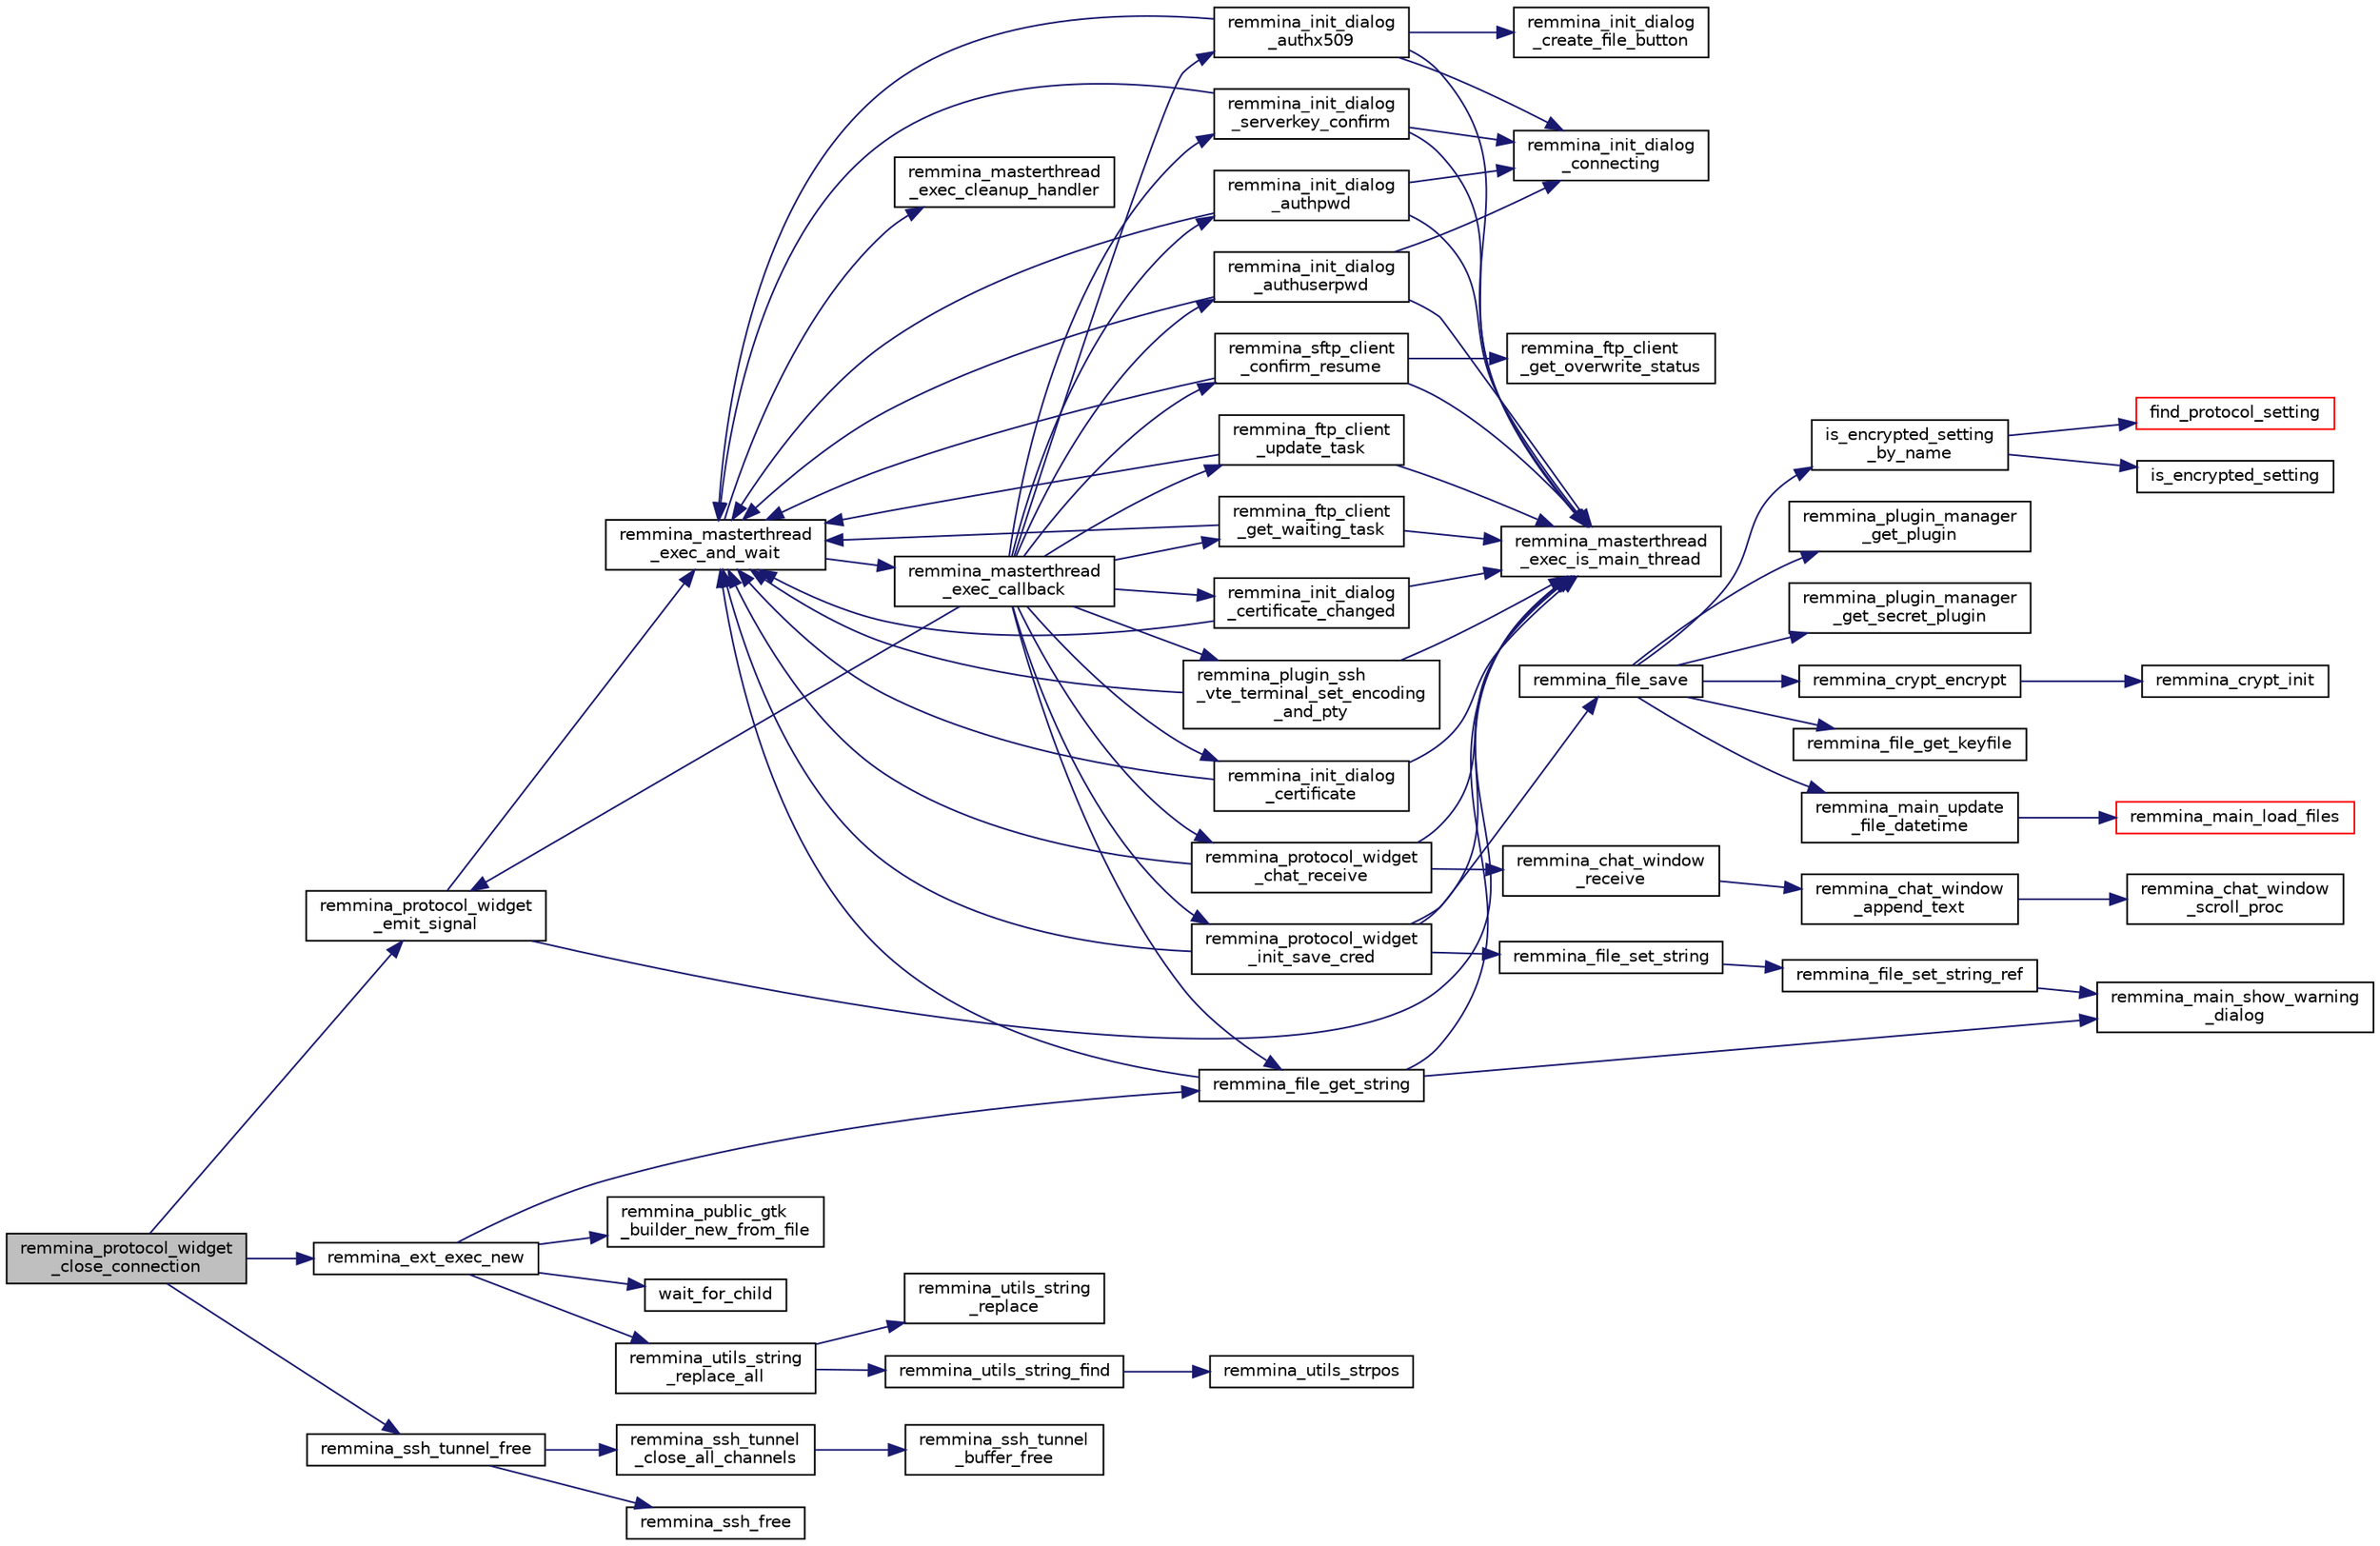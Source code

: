 digraph "remmina_protocol_widget_close_connection"
{
  edge [fontname="Helvetica",fontsize="10",labelfontname="Helvetica",labelfontsize="10"];
  node [fontname="Helvetica",fontsize="10",shape=record];
  rankdir="LR";
  Node1007 [label="remmina_protocol_widget\l_close_connection",height=0.2,width=0.4,color="black", fillcolor="grey75", style="filled", fontcolor="black"];
  Node1007 -> Node1008 [color="midnightblue",fontsize="10",style="solid",fontname="Helvetica"];
  Node1008 [label="remmina_protocol_widget\l_emit_signal",height=0.2,width=0.4,color="black", fillcolor="white", style="filled",URL="$remmina__protocol__widget_8c.html#ac3e5a7f14aef4adb2e57d35e9c180b3b"];
  Node1008 -> Node1009 [color="midnightblue",fontsize="10",style="solid",fontname="Helvetica"];
  Node1009 [label="remmina_masterthread\l_exec_is_main_thread",height=0.2,width=0.4,color="black", fillcolor="white", style="filled",URL="$remmina__masterthread__exec_8c.html#a3a52e863a3a3da6da6bb5d36c13b7ff4"];
  Node1008 -> Node1010 [color="midnightblue",fontsize="10",style="solid",fontname="Helvetica"];
  Node1010 [label="remmina_masterthread\l_exec_and_wait",height=0.2,width=0.4,color="black", fillcolor="white", style="filled",URL="$remmina__masterthread__exec_8c.html#a14628c2470cac50e87916a70ea05c97d"];
  Node1010 -> Node1011 [color="midnightblue",fontsize="10",style="solid",fontname="Helvetica"];
  Node1011 [label="remmina_masterthread\l_exec_cleanup_handler",height=0.2,width=0.4,color="black", fillcolor="white", style="filled",URL="$remmina__masterthread__exec_8c.html#a94985f15fd0d27c037824ee90b0ecd3c"];
  Node1010 -> Node1012 [color="midnightblue",fontsize="10",style="solid",fontname="Helvetica"];
  Node1012 [label="remmina_masterthread\l_exec_callback",height=0.2,width=0.4,color="black", fillcolor="white", style="filled",URL="$remmina__masterthread__exec_8c.html#ae5c4d736f1856249c255430e010a179f"];
  Node1012 -> Node1013 [color="midnightblue",fontsize="10",style="solid",fontname="Helvetica"];
  Node1013 [label="remmina_protocol_widget\l_init_save_cred",height=0.2,width=0.4,color="black", fillcolor="white", style="filled",URL="$remmina__protocol__widget_8c.html#a7ac09ee83afa8a1a60cadf56b0ec83a6"];
  Node1013 -> Node1009 [color="midnightblue",fontsize="10",style="solid",fontname="Helvetica"];
  Node1013 -> Node1010 [color="midnightblue",fontsize="10",style="solid",fontname="Helvetica"];
  Node1013 -> Node1014 [color="midnightblue",fontsize="10",style="solid",fontname="Helvetica"];
  Node1014 [label="remmina_file_set_string",height=0.2,width=0.4,color="black", fillcolor="white", style="filled",URL="$remmina__file_8c.html#a85ca1ca2d0bf9ef29e490c6f4527a954"];
  Node1014 -> Node1015 [color="midnightblue",fontsize="10",style="solid",fontname="Helvetica"];
  Node1015 [label="remmina_file_set_string_ref",height=0.2,width=0.4,color="black", fillcolor="white", style="filled",URL="$remmina__file_8c.html#a74951c1067a1a5e1341f5e1c1206dec6"];
  Node1015 -> Node1016 [color="midnightblue",fontsize="10",style="solid",fontname="Helvetica"];
  Node1016 [label="remmina_main_show_warning\l_dialog",height=0.2,width=0.4,color="black", fillcolor="white", style="filled",URL="$remmina__main_8c.html#ad99b9c0bf2fa8c166a8b4a09e06ffdf7"];
  Node1013 -> Node1017 [color="midnightblue",fontsize="10",style="solid",fontname="Helvetica"];
  Node1017 [label="remmina_file_save",height=0.2,width=0.4,color="black", fillcolor="white", style="filled",URL="$remmina__file_8c.html#a8c893a5deec9bc446bd89cc9973416c7"];
  Node1017 -> Node1018 [color="midnightblue",fontsize="10",style="solid",fontname="Helvetica"];
  Node1018 [label="remmina_file_get_keyfile",height=0.2,width=0.4,color="black", fillcolor="white", style="filled",URL="$remmina__file_8c.html#a89ec355adbf6e03ad16d7faf810af46f"];
  Node1017 -> Node1019 [color="midnightblue",fontsize="10",style="solid",fontname="Helvetica"];
  Node1019 [label="remmina_plugin_manager\l_get_plugin",height=0.2,width=0.4,color="black", fillcolor="white", style="filled",URL="$remmina__plugin__manager_8c.html#a3872c8656a8a3d5147bcc603471c1932"];
  Node1017 -> Node1020 [color="midnightblue",fontsize="10",style="solid",fontname="Helvetica"];
  Node1020 [label="remmina_plugin_manager\l_get_secret_plugin",height=0.2,width=0.4,color="black", fillcolor="white", style="filled",URL="$remmina__plugin__manager_8c.html#ad380a98f6624aa8c830015c8b428b7b4"];
  Node1017 -> Node1021 [color="midnightblue",fontsize="10",style="solid",fontname="Helvetica"];
  Node1021 [label="is_encrypted_setting\l_by_name",height=0.2,width=0.4,color="black", fillcolor="white", style="filled",URL="$remmina__file_8c.html#a72580559fa04082418a993fec4c77281"];
  Node1021 -> Node1022 [color="midnightblue",fontsize="10",style="solid",fontname="Helvetica"];
  Node1022 [label="find_protocol_setting",height=0.2,width=0.4,color="red", fillcolor="white", style="filled",URL="$remmina__file_8c.html#acc88ee6f5ba73bf9c3b05ab9368c952f"];
  Node1021 -> Node1024 [color="midnightblue",fontsize="10",style="solid",fontname="Helvetica"];
  Node1024 [label="is_encrypted_setting",height=0.2,width=0.4,color="black", fillcolor="white", style="filled",URL="$remmina__file_8c.html#a29920ae737817d3f6c673bacbbf11ca1"];
  Node1017 -> Node1025 [color="midnightblue",fontsize="10",style="solid",fontname="Helvetica"];
  Node1025 [label="remmina_crypt_encrypt",height=0.2,width=0.4,color="black", fillcolor="white", style="filled",URL="$remmina__crypt_8c.html#aa02cf0fed3eb68d6a89815c3ba3bf7b1"];
  Node1025 -> Node1026 [color="midnightblue",fontsize="10",style="solid",fontname="Helvetica"];
  Node1026 [label="remmina_crypt_init",height=0.2,width=0.4,color="black", fillcolor="white", style="filled",URL="$remmina__crypt_8c.html#ae097c169aefdd5d83a57fc1bde511171"];
  Node1017 -> Node1027 [color="midnightblue",fontsize="10",style="solid",fontname="Helvetica"];
  Node1027 [label="remmina_main_update\l_file_datetime",height=0.2,width=0.4,color="black", fillcolor="white", style="filled",URL="$remmina__main_8c.html#a5ae0372dafe41f96a09097c07d1b270a"];
  Node1027 -> Node1028 [color="midnightblue",fontsize="10",style="solid",fontname="Helvetica"];
  Node1028 [label="remmina_main_load_files",height=0.2,width=0.4,color="red", fillcolor="white", style="filled",URL="$remmina__main_8c.html#a3617295e74fa84edbd41dedc601402a7"];
  Node1012 -> Node1061 [color="midnightblue",fontsize="10",style="solid",fontname="Helvetica"];
  Node1061 [label="remmina_protocol_widget\l_chat_receive",height=0.2,width=0.4,color="black", fillcolor="white", style="filled",URL="$remmina__protocol__widget_8c.html#ae2522242b3f39ee84ee8cf75170de0c0"];
  Node1061 -> Node1009 [color="midnightblue",fontsize="10",style="solid",fontname="Helvetica"];
  Node1061 -> Node1010 [color="midnightblue",fontsize="10",style="solid",fontname="Helvetica"];
  Node1061 -> Node1062 [color="midnightblue",fontsize="10",style="solid",fontname="Helvetica"];
  Node1062 [label="remmina_chat_window\l_receive",height=0.2,width=0.4,color="black", fillcolor="white", style="filled",URL="$remmina__chat__window_8c.html#a45724aed5474dd741563ffbf89237022"];
  Node1062 -> Node1063 [color="midnightblue",fontsize="10",style="solid",fontname="Helvetica"];
  Node1063 [label="remmina_chat_window\l_append_text",height=0.2,width=0.4,color="black", fillcolor="white", style="filled",URL="$remmina__chat__window_8c.html#adfffc86df4856aabe2593de07742985f"];
  Node1063 -> Node1064 [color="midnightblue",fontsize="10",style="solid",fontname="Helvetica"];
  Node1064 [label="remmina_chat_window\l_scroll_proc",height=0.2,width=0.4,color="black", fillcolor="white", style="filled",URL="$remmina__chat__window_8c.html#a2a4bc3ded8ebf89c8f60d9b565fe2d70"];
  Node1012 -> Node1041 [color="midnightblue",fontsize="10",style="solid",fontname="Helvetica"];
  Node1041 [label="remmina_file_get_string",height=0.2,width=0.4,color="black", fillcolor="white", style="filled",URL="$remmina__file_8c.html#a8eb1b213d9d08c6ad13683ce05f4355e"];
  Node1041 -> Node1009 [color="midnightblue",fontsize="10",style="solid",fontname="Helvetica"];
  Node1041 -> Node1010 [color="midnightblue",fontsize="10",style="solid",fontname="Helvetica"];
  Node1041 -> Node1016 [color="midnightblue",fontsize="10",style="solid",fontname="Helvetica"];
  Node1012 -> Node1065 [color="midnightblue",fontsize="10",style="solid",fontname="Helvetica"];
  Node1065 [label="remmina_init_dialog\l_serverkey_confirm",height=0.2,width=0.4,color="black", fillcolor="white", style="filled",URL="$remmina__init__dialog_8c.html#a11fba22fe5f7f85985e01b499a52e534"];
  Node1065 -> Node1009 [color="midnightblue",fontsize="10",style="solid",fontname="Helvetica"];
  Node1065 -> Node1010 [color="midnightblue",fontsize="10",style="solid",fontname="Helvetica"];
  Node1065 -> Node1066 [color="midnightblue",fontsize="10",style="solid",fontname="Helvetica"];
  Node1066 [label="remmina_init_dialog\l_connecting",height=0.2,width=0.4,color="black", fillcolor="white", style="filled",URL="$remmina__init__dialog_8c.html#a7602c5b714e02a10506977dd983e7446"];
  Node1012 -> Node1067 [color="midnightblue",fontsize="10",style="solid",fontname="Helvetica"];
  Node1067 [label="remmina_init_dialog\l_authpwd",height=0.2,width=0.4,color="black", fillcolor="white", style="filled",URL="$remmina__init__dialog_8c.html#a755fc90b41b65cd6106915ab501433fa"];
  Node1067 -> Node1009 [color="midnightblue",fontsize="10",style="solid",fontname="Helvetica"];
  Node1067 -> Node1010 [color="midnightblue",fontsize="10",style="solid",fontname="Helvetica"];
  Node1067 -> Node1066 [color="midnightblue",fontsize="10",style="solid",fontname="Helvetica"];
  Node1012 -> Node1068 [color="midnightblue",fontsize="10",style="solid",fontname="Helvetica"];
  Node1068 [label="remmina_init_dialog\l_authuserpwd",height=0.2,width=0.4,color="black", fillcolor="white", style="filled",URL="$remmina__init__dialog_8c.html#ad941f2348cd1752fc9d58c263690726c"];
  Node1068 -> Node1009 [color="midnightblue",fontsize="10",style="solid",fontname="Helvetica"];
  Node1068 -> Node1010 [color="midnightblue",fontsize="10",style="solid",fontname="Helvetica"];
  Node1068 -> Node1066 [color="midnightblue",fontsize="10",style="solid",fontname="Helvetica"];
  Node1012 -> Node1069 [color="midnightblue",fontsize="10",style="solid",fontname="Helvetica"];
  Node1069 [label="remmina_init_dialog\l_certificate",height=0.2,width=0.4,color="black", fillcolor="white", style="filled",URL="$remmina__init__dialog_8c.html#abd47233840e1eefc1d511bc4e153b98b"];
  Node1069 -> Node1009 [color="midnightblue",fontsize="10",style="solid",fontname="Helvetica"];
  Node1069 -> Node1010 [color="midnightblue",fontsize="10",style="solid",fontname="Helvetica"];
  Node1012 -> Node1070 [color="midnightblue",fontsize="10",style="solid",fontname="Helvetica"];
  Node1070 [label="remmina_init_dialog\l_certificate_changed",height=0.2,width=0.4,color="black", fillcolor="white", style="filled",URL="$remmina__init__dialog_8c.html#a07e0824fe19e8169d076878aca502fc8"];
  Node1070 -> Node1009 [color="midnightblue",fontsize="10",style="solid",fontname="Helvetica"];
  Node1070 -> Node1010 [color="midnightblue",fontsize="10",style="solid",fontname="Helvetica"];
  Node1012 -> Node1071 [color="midnightblue",fontsize="10",style="solid",fontname="Helvetica"];
  Node1071 [label="remmina_init_dialog\l_authx509",height=0.2,width=0.4,color="black", fillcolor="white", style="filled",URL="$remmina__init__dialog_8c.html#a022dc4f1c87b00dac294837358394ddf"];
  Node1071 -> Node1009 [color="midnightblue",fontsize="10",style="solid",fontname="Helvetica"];
  Node1071 -> Node1010 [color="midnightblue",fontsize="10",style="solid",fontname="Helvetica"];
  Node1071 -> Node1072 [color="midnightblue",fontsize="10",style="solid",fontname="Helvetica"];
  Node1072 [label="remmina_init_dialog\l_create_file_button",height=0.2,width=0.4,color="black", fillcolor="white", style="filled",URL="$remmina__init__dialog_8c.html#ad583daf796f4a3c43dbcce49ebcf240f"];
  Node1071 -> Node1066 [color="midnightblue",fontsize="10",style="solid",fontname="Helvetica"];
  Node1012 -> Node1073 [color="midnightblue",fontsize="10",style="solid",fontname="Helvetica"];
  Node1073 [label="remmina_ftp_client\l_update_task",height=0.2,width=0.4,color="black", fillcolor="white", style="filled",URL="$remmina__ftp__client_8c.html#ad96358f40ab056c91f796ddda886a1dd"];
  Node1073 -> Node1009 [color="midnightblue",fontsize="10",style="solid",fontname="Helvetica"];
  Node1073 -> Node1010 [color="midnightblue",fontsize="10",style="solid",fontname="Helvetica"];
  Node1012 -> Node1074 [color="midnightblue",fontsize="10",style="solid",fontname="Helvetica"];
  Node1074 [label="remmina_ftp_client\l_get_waiting_task",height=0.2,width=0.4,color="black", fillcolor="white", style="filled",URL="$remmina__ftp__client_8c.html#a33e4993b60c36eae89a6a0a943d28141"];
  Node1074 -> Node1009 [color="midnightblue",fontsize="10",style="solid",fontname="Helvetica"];
  Node1074 -> Node1010 [color="midnightblue",fontsize="10",style="solid",fontname="Helvetica"];
  Node1012 -> Node1008 [color="midnightblue",fontsize="10",style="solid",fontname="Helvetica"];
  Node1012 -> Node1075 [color="midnightblue",fontsize="10",style="solid",fontname="Helvetica"];
  Node1075 [label="remmina_sftp_client\l_confirm_resume",height=0.2,width=0.4,color="black", fillcolor="white", style="filled",URL="$remmina__sftp__client_8c.html#a138904893cb9c7f6535b8dfc7ba17e33"];
  Node1075 -> Node1076 [color="midnightblue",fontsize="10",style="solid",fontname="Helvetica"];
  Node1076 [label="remmina_ftp_client\l_get_overwrite_status",height=0.2,width=0.4,color="black", fillcolor="white", style="filled",URL="$remmina__ftp__client_8c.html#a20d0575c04eb24553aeba7d0316e7a2e"];
  Node1075 -> Node1009 [color="midnightblue",fontsize="10",style="solid",fontname="Helvetica"];
  Node1075 -> Node1010 [color="midnightblue",fontsize="10",style="solid",fontname="Helvetica"];
  Node1012 -> Node1077 [color="midnightblue",fontsize="10",style="solid",fontname="Helvetica"];
  Node1077 [label="remmina_plugin_ssh\l_vte_terminal_set_encoding\l_and_pty",height=0.2,width=0.4,color="black", fillcolor="white", style="filled",URL="$remmina__ssh__plugin_8c.html#adc8e3776e67abca9ab913bc33172e4ce"];
  Node1077 -> Node1009 [color="midnightblue",fontsize="10",style="solid",fontname="Helvetica"];
  Node1077 -> Node1010 [color="midnightblue",fontsize="10",style="solid",fontname="Helvetica"];
  Node1007 -> Node1078 [color="midnightblue",fontsize="10",style="solid",fontname="Helvetica"];
  Node1078 [label="remmina_ssh_tunnel_free",height=0.2,width=0.4,color="black", fillcolor="white", style="filled",URL="$remmina__ssh_8c.html#a223f8dd7a678bcec2ece40a2d8f7ea06"];
  Node1078 -> Node1079 [color="midnightblue",fontsize="10",style="solid",fontname="Helvetica"];
  Node1079 [label="remmina_ssh_tunnel\l_close_all_channels",height=0.2,width=0.4,color="black", fillcolor="white", style="filled",URL="$remmina__ssh_8c.html#a0a0aff99448b4eec63bf11d7a4bb9ab7"];
  Node1079 -> Node1080 [color="midnightblue",fontsize="10",style="solid",fontname="Helvetica"];
  Node1080 [label="remmina_ssh_tunnel\l_buffer_free",height=0.2,width=0.4,color="black", fillcolor="white", style="filled",URL="$remmina__ssh_8c.html#a2dc66f410992afe4c2b9ad5bda770d6c"];
  Node1078 -> Node1081 [color="midnightblue",fontsize="10",style="solid",fontname="Helvetica"];
  Node1081 [label="remmina_ssh_free",height=0.2,width=0.4,color="black", fillcolor="white", style="filled",URL="$remmina__ssh_8c.html#acdb9f57d2f9b47913715a8d8a0ea0c02"];
  Node1007 -> Node1082 [color="midnightblue",fontsize="10",style="solid",fontname="Helvetica"];
  Node1082 [label="remmina_ext_exec_new",height=0.2,width=0.4,color="black", fillcolor="white", style="filled",URL="$remmina__ext__exec_8c.html#a7c81795162a70d06294fdf935ea210d7"];
  Node1082 -> Node1041 [color="midnightblue",fontsize="10",style="solid",fontname="Helvetica"];
  Node1082 -> Node1083 [color="midnightblue",fontsize="10",style="solid",fontname="Helvetica"];
  Node1083 [label="remmina_utils_string\l_replace_all",height=0.2,width=0.4,color="black", fillcolor="white", style="filled",URL="$remmina__utils_8c.html#ac804e6111e538ee2fa425b8b6fd1fb66",tooltip="Replaces all occurrences of needle in haystack with replace. "];
  Node1083 -> Node1084 [color="midnightblue",fontsize="10",style="solid",fontname="Helvetica"];
  Node1084 [label="remmina_utils_string_find",height=0.2,width=0.4,color="black", fillcolor="white", style="filled",URL="$remmina__utils_8c.html#a75eb5f79df692dfe4db221d03a5fa355"];
  Node1084 -> Node1085 [color="midnightblue",fontsize="10",style="solid",fontname="Helvetica"];
  Node1085 [label="remmina_utils_strpos",height=0.2,width=0.4,color="black", fillcolor="white", style="filled",URL="$remmina__utils_8c.html#ae4318060ee81f8fbd907904892dd71d3"];
  Node1083 -> Node1086 [color="midnightblue",fontsize="10",style="solid",fontname="Helvetica"];
  Node1086 [label="remmina_utils_string\l_replace",height=0.2,width=0.4,color="black", fillcolor="white", style="filled",URL="$remmina__utils_8c.html#aa6859a61aa28f46591750c9afdef66f4"];
  Node1082 -> Node1087 [color="midnightblue",fontsize="10",style="solid",fontname="Helvetica"];
  Node1087 [label="remmina_public_gtk\l_builder_new_from_file",height=0.2,width=0.4,color="black", fillcolor="white", style="filled",URL="$remmina__public_8c.html#a3031598a6e4f67d1519d8e5afba7da41"];
  Node1082 -> Node1088 [color="midnightblue",fontsize="10",style="solid",fontname="Helvetica"];
  Node1088 [label="wait_for_child",height=0.2,width=0.4,color="black", fillcolor="white", style="filled",URL="$remmina__ext__exec_8c.html#aa063217311c67408819a2c1b86ff92dd"];
}
